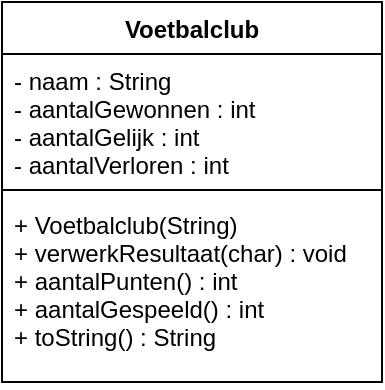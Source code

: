 <mxfile version="12.5.3" type="device"><diagram id="qZ8kdf9t4mgFiTzMf3zo" name="Page-1"><mxGraphModel dx="190" dy="479" grid="1" gridSize="10" guides="1" tooltips="1" connect="1" arrows="1" fold="1" page="1" pageScale="1" pageWidth="1169" pageHeight="827" math="0" shadow="0"><root><mxCell id="0"/><mxCell id="1" parent="0"/><mxCell id="ls61aTcCLskIGlIZ0JIl-5" value="Voetbalclub" style="swimlane;fontStyle=1;align=center;verticalAlign=top;childLayout=stackLayout;horizontal=1;startSize=26;horizontalStack=0;resizeParent=1;resizeParentMax=0;resizeLast=0;collapsible=1;marginBottom=0;" vertex="1" parent="1"><mxGeometry x="50" y="40" width="190" height="190" as="geometry"/></mxCell><mxCell id="ls61aTcCLskIGlIZ0JIl-6" value="- naam : String&#10;- aantalGewonnen : int&#10;- aantalGelijk : int&#10;- aantalVerloren : int" style="text;strokeColor=none;fillColor=none;align=left;verticalAlign=top;spacingLeft=4;spacingRight=4;overflow=hidden;rotatable=0;points=[[0,0.5],[1,0.5]];portConstraint=eastwest;" vertex="1" parent="ls61aTcCLskIGlIZ0JIl-5"><mxGeometry y="26" width="190" height="64" as="geometry"/></mxCell><mxCell id="ls61aTcCLskIGlIZ0JIl-7" value="" style="line;strokeWidth=1;fillColor=none;align=left;verticalAlign=middle;spacingTop=-1;spacingLeft=3;spacingRight=3;rotatable=0;labelPosition=right;points=[];portConstraint=eastwest;" vertex="1" parent="ls61aTcCLskIGlIZ0JIl-5"><mxGeometry y="90" width="190" height="8" as="geometry"/></mxCell><mxCell id="ls61aTcCLskIGlIZ0JIl-8" value="+ Voetbalclub(String)&#10;+ verwerkResultaat(char) : void&#10;+ aantalPunten() : int&#10;+ aantalGespeeld() : int&#10;+ toString() : String" style="text;strokeColor=none;fillColor=none;align=left;verticalAlign=top;spacingLeft=4;spacingRight=4;overflow=hidden;rotatable=0;points=[[0,0.5],[1,0.5]];portConstraint=eastwest;" vertex="1" parent="ls61aTcCLskIGlIZ0JIl-5"><mxGeometry y="98" width="190" height="92" as="geometry"/></mxCell></root></mxGraphModel></diagram></mxfile>